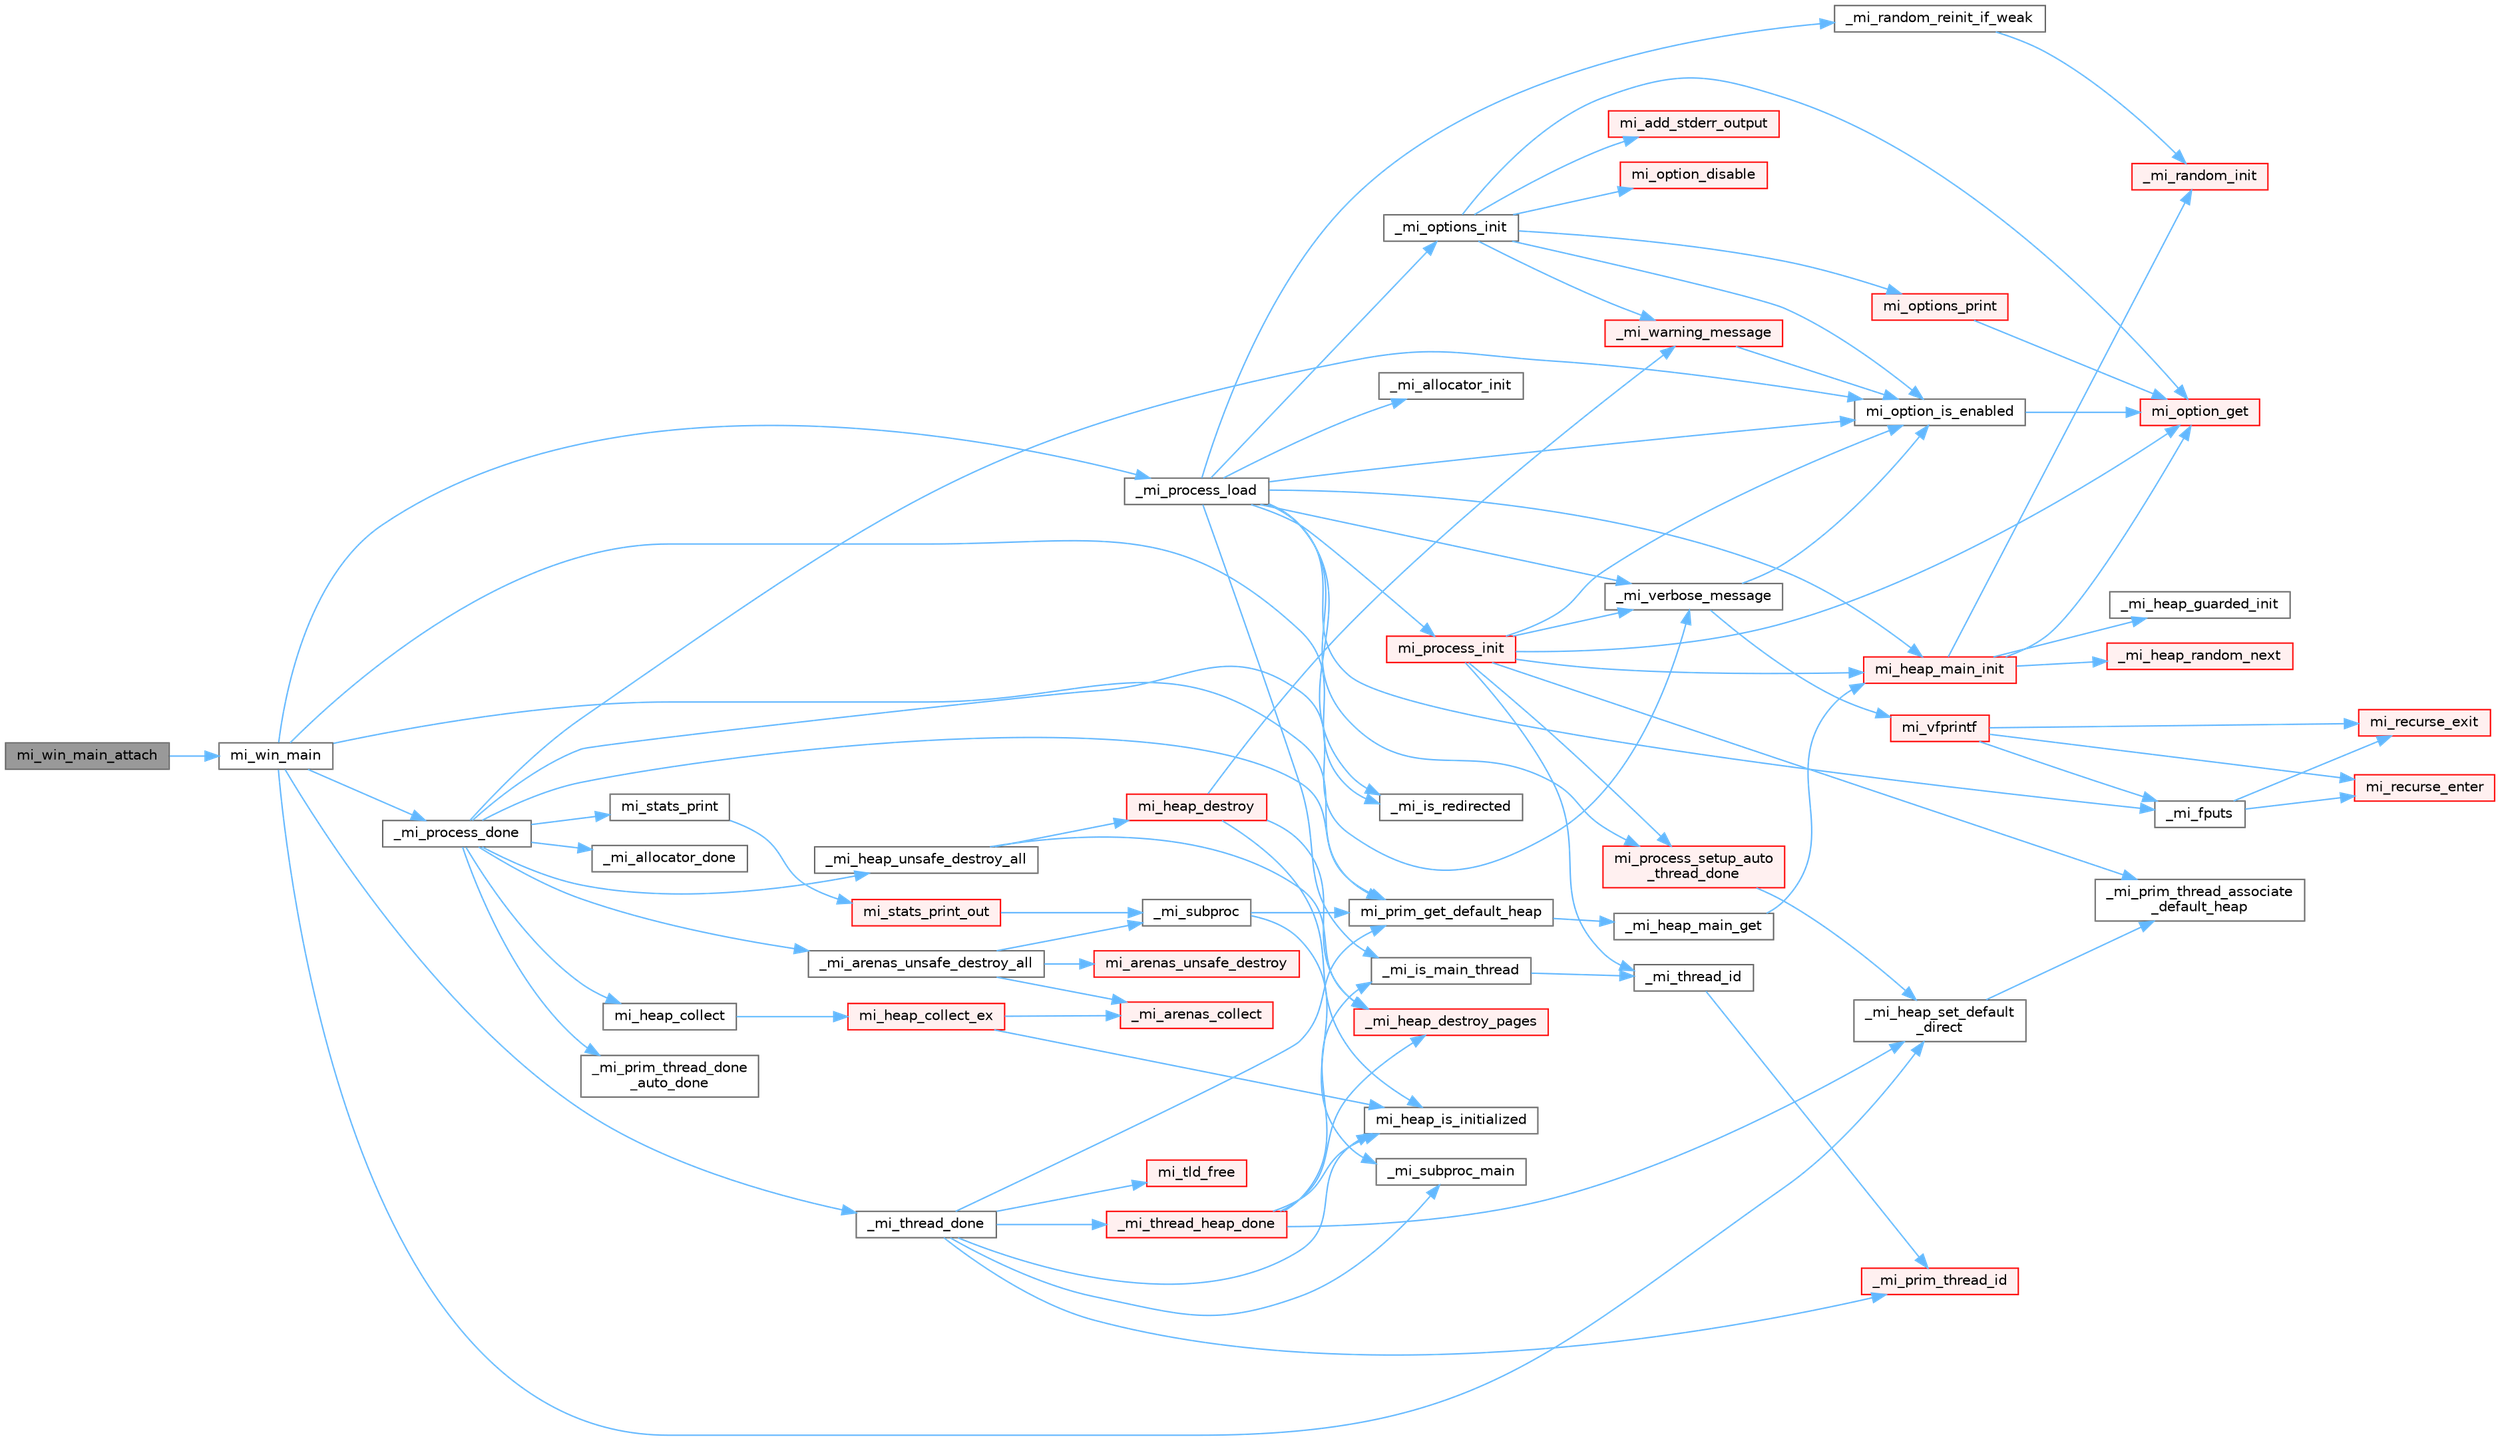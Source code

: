 digraph "mi_win_main_attach"
{
 // LATEX_PDF_SIZE
  bgcolor="transparent";
  edge [fontname=Helvetica,fontsize=10,labelfontname=Helvetica,labelfontsize=10];
  node [fontname=Helvetica,fontsize=10,shape=box,height=0.2,width=0.4];
  rankdir="LR";
  Node1 [id="Node000001",label="mi_win_main_attach",height=0.2,width=0.4,color="gray40", fillcolor="grey60", style="filled", fontcolor="black",tooltip=" "];
  Node1 -> Node2 [id="edge1_Node000001_Node000002",color="steelblue1",style="solid",tooltip=" "];
  Node2 [id="Node000002",label="mi_win_main",height=0.2,width=0.4,color="grey40", fillcolor="white", style="filled",URL="$windows_2prim_8c.html#a07033ca5bbc505568ef485ed52bb2fdd",tooltip=" "];
  Node2 -> Node3 [id="edge2_Node000002_Node000003",color="steelblue1",style="solid",tooltip=" "];
  Node3 [id="Node000003",label="_mi_heap_set_default\l_direct",height=0.2,width=0.4,color="grey40", fillcolor="white", style="filled",URL="$_e_a_s_t_l_2packages_2mimalloc_2src_2init_8c.html#a96662339b7c5ce88bc64ce34ac3afd62",tooltip=" "];
  Node3 -> Node4 [id="edge3_Node000003_Node000004",color="steelblue1",style="solid",tooltip=" "];
  Node4 [id="Node000004",label="_mi_prim_thread_associate\l_default_heap",height=0.2,width=0.4,color="grey40", fillcolor="white", style="filled",URL="$windows_2prim_8c.html#a14b6be498e17cdf74c6b5cb38c2ec306",tooltip=" "];
  Node2 -> Node5 [id="edge4_Node000002_Node000005",color="steelblue1",style="solid",tooltip=" "];
  Node5 [id="Node000005",label="_mi_is_redirected",height=0.2,width=0.4,color="grey40", fillcolor="white", style="filled",URL="$prim_8c.html#a5ba84f92c517c2064f1a27291e805cde",tooltip=" "];
  Node2 -> Node6 [id="edge5_Node000002_Node000006",color="steelblue1",style="solid",tooltip=" "];
  Node6 [id="Node000006",label="_mi_process_done",height=0.2,width=0.4,color="grey40", fillcolor="white", style="filled",URL="$_e_a_s_t_l_2packages_2mimalloc_2src_2init_8c.html#a9c16ccb2903fdc96b751be27a3026b85",tooltip=" "];
  Node6 -> Node7 [id="edge6_Node000006_Node000007",color="steelblue1",style="solid",tooltip=" "];
  Node7 [id="Node000007",label="_mi_allocator_done",height=0.2,width=0.4,color="grey40", fillcolor="white", style="filled",URL="$prim_8c.html#a7e136e91a5d610c8d4b0beb0e6c4b47b",tooltip=" "];
  Node6 -> Node8 [id="edge7_Node000006_Node000008",color="steelblue1",style="solid",tooltip=" "];
  Node8 [id="Node000008",label="_mi_arenas_unsafe_destroy_all",height=0.2,width=0.4,color="grey40", fillcolor="white", style="filled",URL="$arena_8c.html#a93f661f9e49d64f4c2081b98403bc708",tooltip=" "];
  Node8 -> Node9 [id="edge8_Node000008_Node000009",color="steelblue1",style="solid",tooltip=" "];
  Node9 [id="Node000009",label="_mi_arenas_collect",height=0.2,width=0.4,color="red", fillcolor="#FFF0F0", style="filled",URL="$arena_8c.html#a6f7e5b0577ff900eb89e76701c43672f",tooltip=" "];
  Node8 -> Node137 [id="edge9_Node000008_Node000137",color="steelblue1",style="solid",tooltip=" "];
  Node137 [id="Node000137",label="_mi_subproc",height=0.2,width=0.4,color="grey40", fillcolor="white", style="filled",URL="$_e_a_s_t_l_2packages_2mimalloc_2src_2init_8c.html#ad7ba0b811f08490a3e64e9a7b3a03486",tooltip=" "];
  Node137 -> Node138 [id="edge10_Node000137_Node000138",color="steelblue1",style="solid",tooltip=" "];
  Node138 [id="Node000138",label="_mi_subproc_main",height=0.2,width=0.4,color="grey40", fillcolor="white", style="filled",URL="$_e_a_s_t_l_2packages_2mimalloc_2src_2init_8c.html#ab41c4f33f8195e6f62d943dc4d0a8d8a",tooltip=" "];
  Node137 -> Node139 [id="edge11_Node000137_Node000139",color="steelblue1",style="solid",tooltip=" "];
  Node139 [id="Node000139",label="mi_prim_get_default_heap",height=0.2,width=0.4,color="grey40", fillcolor="white", style="filled",URL="$prim_8h.html#a986e62564728229db3ccecbd6e97fd98",tooltip=" "];
  Node139 -> Node140 [id="edge12_Node000139_Node000140",color="steelblue1",style="solid",tooltip=" "];
  Node140 [id="Node000140",label="_mi_heap_main_get",height=0.2,width=0.4,color="grey40", fillcolor="white", style="filled",URL="$_e_a_s_t_l_2packages_2mimalloc_2src_2init_8c.html#a1feeb4148fb048caf23361152895a55c",tooltip=" "];
  Node140 -> Node141 [id="edge13_Node000140_Node000141",color="steelblue1",style="solid",tooltip=" "];
  Node141 [id="Node000141",label="mi_heap_main_init",height=0.2,width=0.4,color="red", fillcolor="#FFF0F0", style="filled",URL="$_e_a_s_t_l_2packages_2mimalloc_2src_2init_8c.html#a5d8b12ae7942ecf3eb4e8ffd313a263a",tooltip=" "];
  Node141 -> Node142 [id="edge14_Node000141_Node000142",color="steelblue1",style="solid",tooltip=" "];
  Node142 [id="Node000142",label="_mi_heap_guarded_init",height=0.2,width=0.4,color="grey40", fillcolor="white", style="filled",URL="$_e_a_s_t_l_2packages_2mimalloc_2src_2init_8c.html#a70e3672a1e08dcb5e7e311d403693394",tooltip=" "];
  Node141 -> Node143 [id="edge15_Node000141_Node000143",color="steelblue1",style="solid",tooltip=" "];
  Node143 [id="Node000143",label="_mi_heap_random_next",height=0.2,width=0.4,color="red", fillcolor="#FFF0F0", style="filled",URL="$heap_8c.html#a68ddb5f2c595ea9d4e8d450342b4713c",tooltip=" "];
  Node141 -> Node149 [id="edge16_Node000141_Node000149",color="steelblue1",style="solid",tooltip=" "];
  Node149 [id="Node000149",label="_mi_random_init",height=0.2,width=0.4,color="red", fillcolor="#FFF0F0", style="filled",URL="$random_8c.html#aca9dc8a900f1b727e326063778b2eee1",tooltip=" "];
  Node141 -> Node18 [id="edge17_Node000141_Node000018",color="steelblue1",style="solid",tooltip=" "];
  Node18 [id="Node000018",label="mi_option_get",height=0.2,width=0.4,color="red", fillcolor="#FFF0F0", style="filled",URL="$group__options.html#ga7e8af195cc81d3fa64ccf2662caa565a",tooltip=" "];
  Node8 -> Node166 [id="edge18_Node000008_Node000166",color="steelblue1",style="solid",tooltip=" "];
  Node166 [id="Node000166",label="mi_arenas_unsafe_destroy",height=0.2,width=0.4,color="red", fillcolor="#FFF0F0", style="filled",URL="$arena_8c.html#abbafee639786f490d7b0c0088d01f72d",tooltip=" "];
  Node6 -> Node176 [id="edge19_Node000006_Node000176",color="steelblue1",style="solid",tooltip=" "];
  Node176 [id="Node000176",label="_mi_heap_unsafe_destroy_all",height=0.2,width=0.4,color="grey40", fillcolor="white", style="filled",URL="$heap_8c.html#a0f3be54d4c82f6711129f15c5352f100",tooltip=" "];
  Node176 -> Node177 [id="edge20_Node000176_Node000177",color="steelblue1",style="solid",tooltip=" "];
  Node177 [id="Node000177",label="_mi_heap_destroy_pages",height=0.2,width=0.4,color="red", fillcolor="#FFF0F0", style="filled",URL="$heap_8c.html#ad6a00b059e454ba5c9d1eee55648d15c",tooltip=" "];
  Node176 -> Node285 [id="edge21_Node000176_Node000285",color="steelblue1",style="solid",tooltip=" "];
  Node285 [id="Node000285",label="mi_heap_destroy",height=0.2,width=0.4,color="red", fillcolor="#FFF0F0", style="filled",URL="$group__heap.html#ga9f9c0844edb9717f4feacd79116b8e0d",tooltip=" "];
  Node285 -> Node177 [id="edge22_Node000285_Node000177",color="steelblue1",style="solid",tooltip=" "];
  Node285 -> Node29 [id="edge23_Node000285_Node000029",color="steelblue1",style="solid",tooltip=" "];
  Node29 [id="Node000029",label="_mi_warning_message",height=0.2,width=0.4,color="red", fillcolor="#FFF0F0", style="filled",URL="$options_8c.html#ac253cac2ca24fb63be7f4937ac620dc4",tooltip=" "];
  Node29 -> Node30 [id="edge24_Node000029_Node000030",color="steelblue1",style="solid",tooltip=" "];
  Node30 [id="Node000030",label="mi_option_is_enabled",height=0.2,width=0.4,color="grey40", fillcolor="white", style="filled",URL="$group__options.html#ga459ad98f18b3fc9275474807fe0ca188",tooltip=" "];
  Node30 -> Node18 [id="edge25_Node000030_Node000018",color="steelblue1",style="solid",tooltip=" "];
  Node285 -> Node282 [id="edge26_Node000285_Node000282",color="steelblue1",style="solid",tooltip=" "];
  Node282 [id="Node000282",label="mi_heap_is_initialized",height=0.2,width=0.4,color="grey40", fillcolor="white", style="filled",URL="$_e_a_s_t_l_2packages_2mimalloc_2include_2mimalloc_2internal_8h.html#a320c7d8a15c57974d3b105558a2a55e6",tooltip=" "];
  Node6 -> Node431 [id="edge27_Node000006_Node000431",color="steelblue1",style="solid",tooltip=" "];
  Node431 [id="Node000431",label="_mi_prim_thread_done\l_auto_done",height=0.2,width=0.4,color="grey40", fillcolor="white", style="filled",URL="$windows_2prim_8c.html#a46efc702aefc032dfa0abf324d30cfd8",tooltip=" "];
  Node6 -> Node241 [id="edge28_Node000006_Node000241",color="steelblue1",style="solid",tooltip=" "];
  Node241 [id="Node000241",label="_mi_verbose_message",height=0.2,width=0.4,color="grey40", fillcolor="white", style="filled",URL="$options_8c.html#ab9890036c5acb25eacd13bec3a6b0c68",tooltip=" "];
  Node241 -> Node30 [id="edge29_Node000241_Node000030",color="steelblue1",style="solid",tooltip=" "];
  Node241 -> Node43 [id="edge30_Node000241_Node000043",color="steelblue1",style="solid",tooltip=" "];
  Node43 [id="Node000043",label="mi_vfprintf",height=0.2,width=0.4,color="red", fillcolor="#FFF0F0", style="filled",URL="$options_8c.html#a1f31f62f178fb5309451aa44c8d25327",tooltip=" "];
  Node43 -> Node44 [id="edge31_Node000043_Node000044",color="steelblue1",style="solid",tooltip=" "];
  Node44 [id="Node000044",label="_mi_fputs",height=0.2,width=0.4,color="grey40", fillcolor="white", style="filled",URL="$options_8c.html#a74eecad8676654f59f427a84ccc5c19d",tooltip=" "];
  Node44 -> Node45 [id="edge32_Node000044_Node000045",color="steelblue1",style="solid",tooltip=" "];
  Node45 [id="Node000045",label="mi_recurse_enter",height=0.2,width=0.4,color="red", fillcolor="#FFF0F0", style="filled",URL="$options_8c.html#a1fdb7bd3b10624ddeabe0988c52a1285",tooltip=" "];
  Node44 -> Node46 [id="edge33_Node000044_Node000046",color="steelblue1",style="solid",tooltip=" "];
  Node46 [id="Node000046",label="mi_recurse_exit",height=0.2,width=0.4,color="red", fillcolor="#FFF0F0", style="filled",URL="$options_8c.html#ae9c4fbdaa6fedca31b9c25dcb78112ae",tooltip=" "];
  Node43 -> Node45 [id="edge34_Node000043_Node000045",color="steelblue1",style="solid",tooltip=" "];
  Node43 -> Node46 [id="edge35_Node000043_Node000046",color="steelblue1",style="solid",tooltip=" "];
  Node6 -> Node432 [id="edge36_Node000006_Node000432",color="steelblue1",style="solid",tooltip=" "];
  Node432 [id="Node000432",label="mi_heap_collect",height=0.2,width=0.4,color="grey40", fillcolor="white", style="filled",URL="$group__heap.html#ga7922f7495cde30b1984d0e6072419298",tooltip="Release outstanding resources in a specific heap."];
  Node432 -> Node288 [id="edge37_Node000432_Node000288",color="steelblue1",style="solid",tooltip=" "];
  Node288 [id="Node000288",label="mi_heap_collect_ex",height=0.2,width=0.4,color="red", fillcolor="#FFF0F0", style="filled",URL="$heap_8c.html#a13231466662ebaf79b77c254d4c7f389",tooltip=" "];
  Node288 -> Node9 [id="edge38_Node000288_Node000009",color="steelblue1",style="solid",tooltip=" "];
  Node288 -> Node282 [id="edge39_Node000288_Node000282",color="steelblue1",style="solid",tooltip=" "];
  Node6 -> Node30 [id="edge40_Node000006_Node000030",color="steelblue1",style="solid",tooltip=" "];
  Node6 -> Node139 [id="edge41_Node000006_Node000139",color="steelblue1",style="solid",tooltip=" "];
  Node6 -> Node433 [id="edge42_Node000006_Node000433",color="steelblue1",style="solid",tooltip=" "];
  Node433 [id="Node000433",label="mi_stats_print",height=0.2,width=0.4,color="grey40", fillcolor="white", style="filled",URL="$group__extended.html#ga2d126e5c62d3badc35445e5d84166df2",tooltip=" "];
  Node433 -> Node434 [id="edge43_Node000433_Node000434",color="steelblue1",style="solid",tooltip=" "];
  Node434 [id="Node000434",label="mi_stats_print_out",height=0.2,width=0.4,color="red", fillcolor="#FFF0F0", style="filled",URL="$group__extended.html#ga537f13b299ddf801e49a5a94fde02c79",tooltip=" "];
  Node434 -> Node137 [id="edge44_Node000434_Node000137",color="steelblue1",style="solid",tooltip=" "];
  Node2 -> Node451 [id="edge45_Node000002_Node000451",color="steelblue1",style="solid",tooltip=" "];
  Node451 [id="Node000451",label="_mi_process_load",height=0.2,width=0.4,color="grey40", fillcolor="white", style="filled",URL="$_e_a_s_t_l_2packages_2mimalloc_2src_2init_8c.html#a482a417323e1329ddf36dae4417a710a",tooltip=" "];
  Node451 -> Node452 [id="edge46_Node000451_Node000452",color="steelblue1",style="solid",tooltip=" "];
  Node452 [id="Node000452",label="_mi_allocator_init",height=0.2,width=0.4,color="grey40", fillcolor="white", style="filled",URL="$prim_8c.html#ae337a54314cd4e9d1732d1f5b0d793d8",tooltip=" "];
  Node451 -> Node44 [id="edge47_Node000451_Node000044",color="steelblue1",style="solid",tooltip=" "];
  Node451 -> Node32 [id="edge48_Node000451_Node000032",color="steelblue1",style="solid",tooltip=" "];
  Node32 [id="Node000032",label="_mi_is_main_thread",height=0.2,width=0.4,color="grey40", fillcolor="white", style="filled",URL="$_e_a_s_t_l_2packages_2mimalloc_2src_2init_8c.html#a008e0a28e7c86b15a04094d595e2c327",tooltip=" "];
  Node32 -> Node33 [id="edge49_Node000032_Node000033",color="steelblue1",style="solid",tooltip=" "];
  Node33 [id="Node000033",label="_mi_thread_id",height=0.2,width=0.4,color="grey40", fillcolor="white", style="filled",URL="$_e_a_s_t_l_2packages_2mimalloc_2src_2init_8c.html#a43068a36d7dea6ccf1e3558a27e22993",tooltip=" "];
  Node33 -> Node34 [id="edge50_Node000033_Node000034",color="steelblue1",style="solid",tooltip=" "];
  Node34 [id="Node000034",label="_mi_prim_thread_id",height=0.2,width=0.4,color="red", fillcolor="#FFF0F0", style="filled",URL="$prim_8h.html#a3875c92cbb791d0a7c69bc1fd2df6804",tooltip=" "];
  Node451 -> Node5 [id="edge51_Node000451_Node000005",color="steelblue1",style="solid",tooltip=" "];
  Node451 -> Node453 [id="edge52_Node000451_Node000453",color="steelblue1",style="solid",tooltip=" "];
  Node453 [id="Node000453",label="_mi_options_init",height=0.2,width=0.4,color="grey40", fillcolor="white", style="filled",URL="$options_8c.html#ac1d7140d2d1466fafda465fa481bec86",tooltip=" "];
  Node453 -> Node29 [id="edge53_Node000453_Node000029",color="steelblue1",style="solid",tooltip=" "];
  Node453 -> Node454 [id="edge54_Node000453_Node000454",color="steelblue1",style="solid",tooltip=" "];
  Node454 [id="Node000454",label="mi_add_stderr_output",height=0.2,width=0.4,color="red", fillcolor="#FFF0F0", style="filled",URL="$options_8c.html#a4d5d24a76f5249135a37294c6ec577ff",tooltip=" "];
  Node453 -> Node459 [id="edge55_Node000453_Node000459",color="steelblue1",style="solid",tooltip=" "];
  Node459 [id="Node000459",label="mi_option_disable",height=0.2,width=0.4,color="red", fillcolor="#FFF0F0", style="filled",URL="$group__options.html#gaebf6ff707a2e688ebb1a2296ca564054",tooltip=" "];
  Node453 -> Node18 [id="edge56_Node000453_Node000018",color="steelblue1",style="solid",tooltip=" "];
  Node453 -> Node30 [id="edge57_Node000453_Node000030",color="steelblue1",style="solid",tooltip=" "];
  Node453 -> Node461 [id="edge58_Node000453_Node000461",color="steelblue1",style="solid",tooltip=" "];
  Node461 [id="Node000461",label="mi_options_print",height=0.2,width=0.4,color="red", fillcolor="#FFF0F0", style="filled",URL="$options_8c.html#aecfcd3ed90af99932670d881de1fa8f1",tooltip=" "];
  Node461 -> Node18 [id="edge59_Node000461_Node000018",color="steelblue1",style="solid",tooltip=" "];
  Node451 -> Node463 [id="edge60_Node000451_Node000463",color="steelblue1",style="solid",tooltip=" "];
  Node463 [id="Node000463",label="_mi_random_reinit_if_weak",height=0.2,width=0.4,color="grey40", fillcolor="white", style="filled",URL="$random_8c.html#a19b59fe73675f35bbb0973e44a08175e",tooltip=" "];
  Node463 -> Node149 [id="edge61_Node000463_Node000149",color="steelblue1",style="solid",tooltip=" "];
  Node451 -> Node241 [id="edge62_Node000451_Node000241",color="steelblue1",style="solid",tooltip=" "];
  Node451 -> Node141 [id="edge63_Node000451_Node000141",color="steelblue1",style="solid",tooltip=" "];
  Node451 -> Node30 [id="edge64_Node000451_Node000030",color="steelblue1",style="solid",tooltip=" "];
  Node451 -> Node394 [id="edge65_Node000451_Node000394",color="steelblue1",style="solid",tooltip=" "];
  Node394 [id="Node000394",label="mi_process_init",height=0.2,width=0.4,color="red", fillcolor="#FFF0F0", style="filled",URL="$_e_a_s_t_l_2packages_2mimalloc_2src_2init_8c.html#a33e54ec86fc7da4bebb673429c399402",tooltip=" "];
  Node394 -> Node4 [id="edge66_Node000394_Node000004",color="steelblue1",style="solid",tooltip=" "];
  Node394 -> Node33 [id="edge67_Node000394_Node000033",color="steelblue1",style="solid",tooltip=" "];
  Node394 -> Node241 [id="edge68_Node000394_Node000241",color="steelblue1",style="solid",tooltip=" "];
  Node394 -> Node141 [id="edge69_Node000394_Node000141",color="steelblue1",style="solid",tooltip=" "];
  Node394 -> Node18 [id="edge70_Node000394_Node000018",color="steelblue1",style="solid",tooltip=" "];
  Node394 -> Node30 [id="edge71_Node000394_Node000030",color="steelblue1",style="solid",tooltip=" "];
  Node394 -> Node406 [id="edge72_Node000394_Node000406",color="steelblue1",style="solid",tooltip=" "];
  Node406 [id="Node000406",label="mi_process_setup_auto\l_thread_done",height=0.2,width=0.4,color="red", fillcolor="#FFF0F0", style="filled",URL="$_e_a_s_t_l_2packages_2mimalloc_2src_2init_8c.html#af68972991f40a9c01ebc1c220ba78170",tooltip=" "];
  Node406 -> Node3 [id="edge73_Node000406_Node000003",color="steelblue1",style="solid",tooltip=" "];
  Node451 -> Node406 [id="edge74_Node000451_Node000406",color="steelblue1",style="solid",tooltip=" "];
  Node2 -> Node464 [id="edge75_Node000002_Node000464",color="steelblue1",style="solid",tooltip=" "];
  Node464 [id="Node000464",label="_mi_thread_done",height=0.2,width=0.4,color="grey40", fillcolor="white", style="filled",URL="$_e_a_s_t_l_2packages_2mimalloc_2src_2init_8c.html#af603ae2ea01234391a55cf27457ae925",tooltip=" "];
  Node464 -> Node34 [id="edge76_Node000464_Node000034",color="steelblue1",style="solid",tooltip=" "];
  Node464 -> Node138 [id="edge77_Node000464_Node000138",color="steelblue1",style="solid",tooltip=" "];
  Node464 -> Node465 [id="edge78_Node000464_Node000465",color="steelblue1",style="solid",tooltip=" "];
  Node465 [id="Node000465",label="_mi_thread_heap_done",height=0.2,width=0.4,color="red", fillcolor="#FFF0F0", style="filled",URL="$_e_a_s_t_l_2packages_2mimalloc_2src_2init_8c.html#a6196f703f6f83f8da7a28ce415c9f4e3",tooltip=" "];
  Node465 -> Node177 [id="edge79_Node000465_Node000177",color="steelblue1",style="solid",tooltip=" "];
  Node465 -> Node3 [id="edge80_Node000465_Node000003",color="steelblue1",style="solid",tooltip=" "];
  Node465 -> Node32 [id="edge81_Node000465_Node000032",color="steelblue1",style="solid",tooltip=" "];
  Node465 -> Node282 [id="edge82_Node000465_Node000282",color="steelblue1",style="solid",tooltip=" "];
  Node464 -> Node282 [id="edge83_Node000464_Node000282",color="steelblue1",style="solid",tooltip=" "];
  Node464 -> Node139 [id="edge84_Node000464_Node000139",color="steelblue1",style="solid",tooltip=" "];
  Node464 -> Node466 [id="edge85_Node000464_Node000466",color="steelblue1",style="solid",tooltip=" "];
  Node466 [id="Node000466",label="mi_tld_free",height=0.2,width=0.4,color="red", fillcolor="#FFF0F0", style="filled",URL="$_e_a_s_t_l_2packages_2mimalloc_2src_2init_8c.html#a4fcbdb32289a1863f96a8f8e810b3592",tooltip=" "];
  Node2 -> Node139 [id="edge86_Node000002_Node000139",color="steelblue1",style="solid",tooltip=" "];
}
